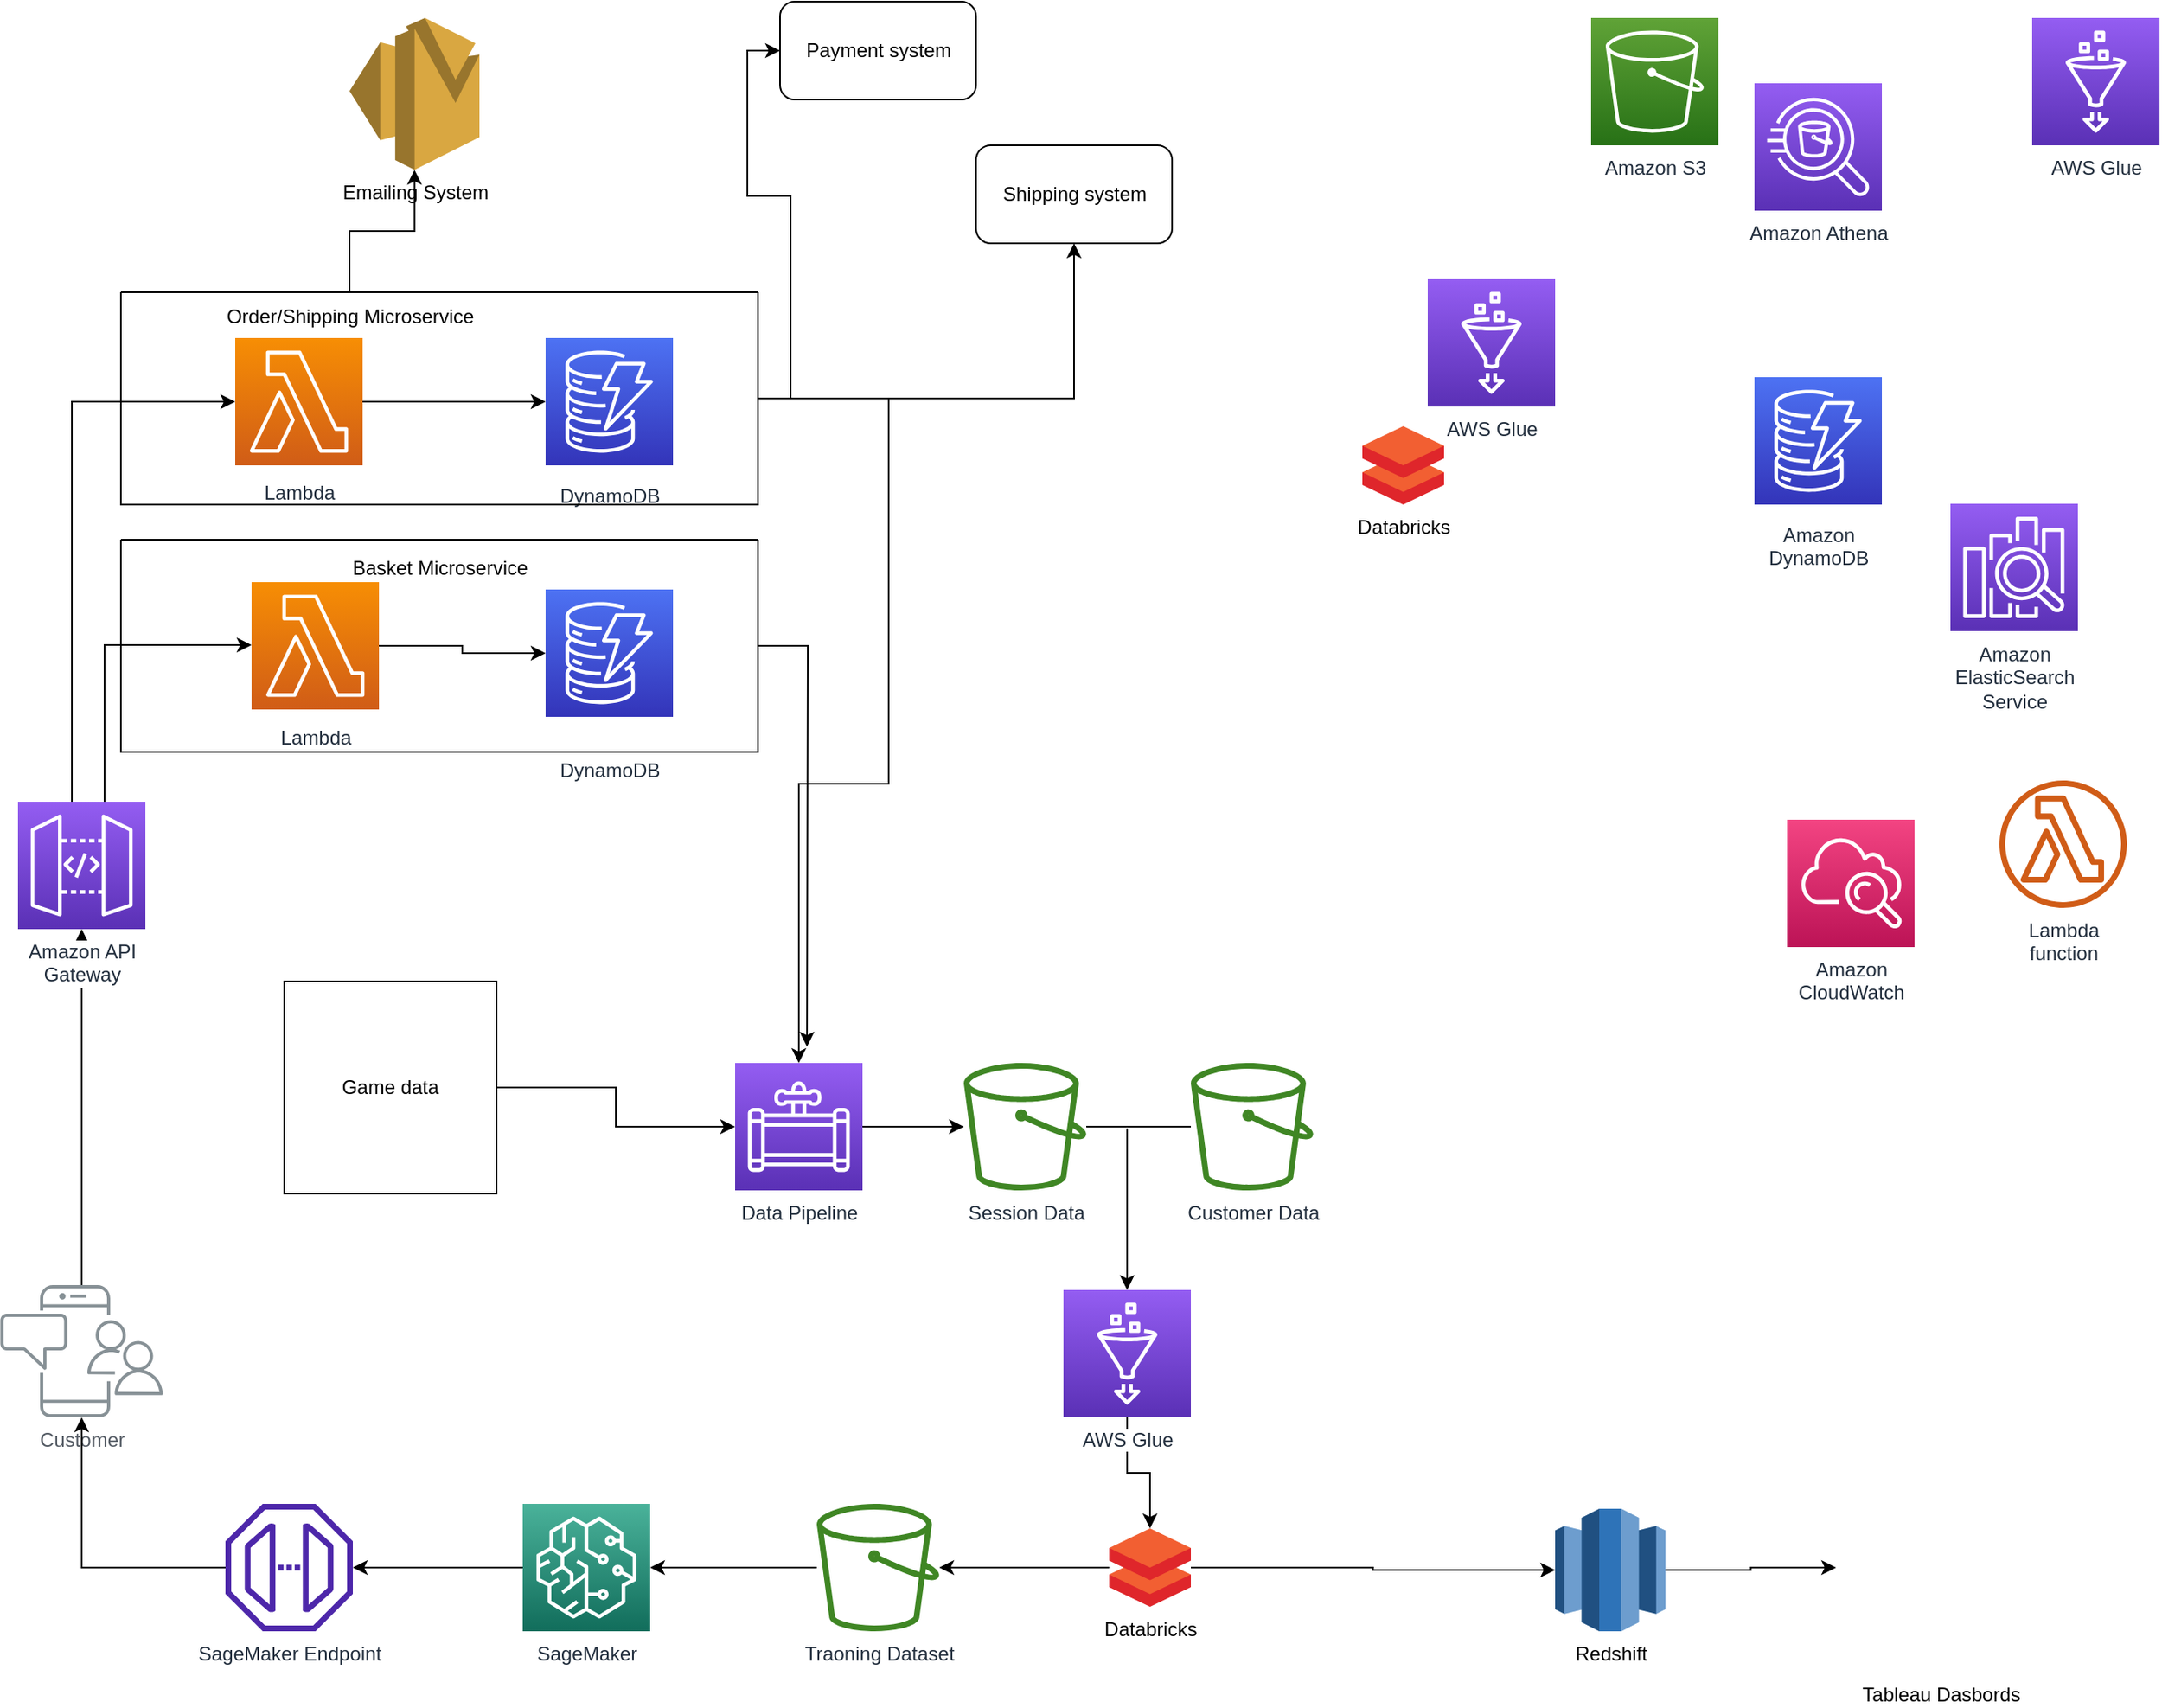 <mxfile version="20.2.8" type="github">
  <diagram id="Ht1M8jgEwFfnCIfOTk4-" name="Page-1">
    <mxGraphModel dx="1578" dy="818" grid="1" gridSize="10" guides="1" tooltips="1" connect="1" arrows="1" fold="1" page="1" pageScale="1" pageWidth="1654" pageHeight="1169" math="0" shadow="0">
      <root>
        <mxCell id="0" />
        <mxCell id="1" parent="0" />
        <mxCell id="upP_JpkpyjL7S7ulsonY-70" value="" style="edgeStyle=orthogonalEdgeStyle;rounded=0;orthogonalLoop=1;jettySize=auto;html=1;" edge="1" parent="1" source="UEzPUAAOIrF-is8g5C7q-110" target="UEzPUAAOIrF-is8g5C7q-114">
          <mxGeometry relative="1" as="geometry">
            <mxPoint x="116" y="725.5" as="targetPoint" />
          </mxGeometry>
        </mxCell>
        <mxCell id="UEzPUAAOIrF-is8g5C7q-110" value="Customer" style="outlineConnect=0;gradientColor=none;fontColor=#545B64;strokeColor=none;fillColor=#879196;dashed=0;verticalLabelPosition=bottom;verticalAlign=top;align=center;html=1;fontSize=12;fontStyle=0;aspect=fixed;shape=mxgraph.aws4.illustration_notification;pointerEvents=1;labelBackgroundColor=#ffffff;" parent="1" vertex="1">
          <mxGeometry x="66" y="816" width="100" height="81" as="geometry" />
        </mxCell>
        <mxCell id="upP_JpkpyjL7S7ulsonY-90" value="" style="edgeStyle=orthogonalEdgeStyle;rounded=0;orthogonalLoop=1;jettySize=auto;html=1;" edge="1" parent="1" source="UEzPUAAOIrF-is8g5C7q-114" target="upP_JpkpyjL7S7ulsonY-77">
          <mxGeometry relative="1" as="geometry">
            <mxPoint x="116" y="440" as="targetPoint" />
            <Array as="points">
              <mxPoint x="110" y="275" />
            </Array>
          </mxGeometry>
        </mxCell>
        <mxCell id="upP_JpkpyjL7S7ulsonY-92" value="" style="edgeStyle=orthogonalEdgeStyle;rounded=0;orthogonalLoop=1;jettySize=auto;html=1;" edge="1" parent="1" source="UEzPUAAOIrF-is8g5C7q-114" target="upP_JpkpyjL7S7ulsonY-76">
          <mxGeometry relative="1" as="geometry">
            <mxPoint x="116" y="431" as="targetPoint" />
            <Array as="points">
              <mxPoint x="130" y="424" />
            </Array>
          </mxGeometry>
        </mxCell>
        <mxCell id="UEzPUAAOIrF-is8g5C7q-114" value="Amazon API&lt;br&gt;Gateway&lt;br&gt;" style="outlineConnect=0;fontColor=#232F3E;gradientColor=#945DF2;gradientDirection=north;fillColor=#5A30B5;strokeColor=#ffffff;dashed=0;verticalLabelPosition=bottom;verticalAlign=top;align=center;html=1;fontSize=12;fontStyle=0;aspect=fixed;shape=mxgraph.aws4.resourceIcon;resIcon=mxgraph.aws4.api_gateway;labelBackgroundColor=#ffffff;" parent="1" vertex="1">
          <mxGeometry x="77" y="520" width="78" height="78" as="geometry" />
        </mxCell>
        <mxCell id="UEzPUAAOIrF-is8g5C7q-115" value="Lambda&lt;br&gt;function" style="outlineConnect=0;fontColor=#232F3E;gradientColor=none;fillColor=#D05C17;strokeColor=none;dashed=0;verticalLabelPosition=bottom;verticalAlign=top;align=center;html=1;fontSize=12;fontStyle=0;aspect=fixed;pointerEvents=1;shape=mxgraph.aws4.lambda_function;labelBackgroundColor=#ffffff;" parent="1" vertex="1">
          <mxGeometry x="1290" y="507" width="78" height="78" as="geometry" />
        </mxCell>
        <mxCell id="UEzPUAAOIrF-is8g5C7q-116" value="Amazon S3" style="outlineConnect=0;fontColor=#232F3E;gradientColor=#60A337;gradientDirection=north;fillColor=#277116;strokeColor=#ffffff;dashed=0;verticalLabelPosition=bottom;verticalAlign=top;align=center;html=1;fontSize=12;fontStyle=0;aspect=fixed;shape=mxgraph.aws4.resourceIcon;resIcon=mxgraph.aws4.s3;labelBackgroundColor=#ffffff;" parent="1" vertex="1">
          <mxGeometry x="1040.0" y="40" width="78" height="78" as="geometry" />
        </mxCell>
        <mxCell id="UEzPUAAOIrF-is8g5C7q-117" value="AWS Glue" style="outlineConnect=0;fontColor=#232F3E;gradientColor=#945DF2;gradientDirection=north;fillColor=#5A30B5;strokeColor=#ffffff;dashed=0;verticalLabelPosition=bottom;verticalAlign=top;align=center;html=1;fontSize=12;fontStyle=0;aspect=fixed;shape=mxgraph.aws4.resourceIcon;resIcon=mxgraph.aws4.glue;labelBackgroundColor=#ffffff;" parent="1" vertex="1">
          <mxGeometry x="1310.0" y="40" width="78" height="78" as="geometry" />
        </mxCell>
        <mxCell id="UEzPUAAOIrF-is8g5C7q-118" value="Amazon Athena" style="outlineConnect=0;fontColor=#232F3E;gradientColor=#945DF2;gradientDirection=north;fillColor=#5A30B5;strokeColor=#ffffff;dashed=0;verticalLabelPosition=bottom;verticalAlign=top;align=center;html=1;fontSize=12;fontStyle=0;aspect=fixed;shape=mxgraph.aws4.resourceIcon;resIcon=mxgraph.aws4.athena;labelBackgroundColor=#ffffff;" parent="1" vertex="1">
          <mxGeometry x="1140" y="80" width="78" height="78" as="geometry" />
        </mxCell>
        <mxCell id="UEzPUAAOIrF-is8g5C7q-119" value="Amazon&lt;br&gt;DynamoDB&lt;br&gt;" style="outlineConnect=0;fontColor=#232F3E;gradientColor=#4D72F3;gradientDirection=north;fillColor=#3334B9;strokeColor=#ffffff;dashed=0;verticalLabelPosition=bottom;verticalAlign=top;align=center;html=1;fontSize=12;fontStyle=0;aspect=fixed;shape=mxgraph.aws4.resourceIcon;resIcon=mxgraph.aws4.dynamodb;labelBackgroundColor=#ffffff;spacingTop=5;" parent="1" vertex="1">
          <mxGeometry x="1140.0" y="260" width="78" height="78" as="geometry" />
        </mxCell>
        <mxCell id="UEzPUAAOIrF-is8g5C7q-120" value="Amazon&lt;br&gt;ElasticSearch&lt;br&gt;Service&lt;br&gt;" style="outlineConnect=0;fontColor=#232F3E;gradientColor=#945DF2;gradientDirection=north;fillColor=#5A30B5;strokeColor=#ffffff;dashed=0;verticalLabelPosition=bottom;verticalAlign=top;align=center;html=1;fontSize=12;fontStyle=0;aspect=fixed;shape=mxgraph.aws4.resourceIcon;resIcon=mxgraph.aws4.elasticsearch_service;labelBackgroundColor=#ffffff;" parent="1" vertex="1">
          <mxGeometry x="1260.0" y="337.5" width="78" height="78" as="geometry" />
        </mxCell>
        <mxCell id="UEzPUAAOIrF-is8g5C7q-121" value="Amazon&lt;br&gt;CloudWatch&lt;br&gt;" style="outlineConnect=0;fontColor=#232F3E;gradientColor=#F34482;gradientDirection=north;fillColor=#BC1356;strokeColor=#ffffff;dashed=0;verticalLabelPosition=bottom;verticalAlign=top;align=center;html=1;fontSize=12;fontStyle=0;aspect=fixed;shape=mxgraph.aws4.resourceIcon;resIcon=mxgraph.aws4.cloudwatch;labelBackgroundColor=#ffffff;" parent="1" vertex="1">
          <mxGeometry x="1160.0" y="531" width="78" height="78" as="geometry" />
        </mxCell>
        <mxCell id="upP_JpkpyjL7S7ulsonY-38" value="" style="edgeStyle=orthogonalEdgeStyle;rounded=0;orthogonalLoop=1;jettySize=auto;html=1;" edge="1" parent="1" source="upP_JpkpyjL7S7ulsonY-2" target="upP_JpkpyjL7S7ulsonY-6">
          <mxGeometry relative="1" as="geometry" />
        </mxCell>
        <mxCell id="upP_JpkpyjL7S7ulsonY-2" value="SageMaker" style="sketch=0;points=[[0,0,0],[0.25,0,0],[0.5,0,0],[0.75,0,0],[1,0,0],[0,1,0],[0.25,1,0],[0.5,1,0],[0.75,1,0],[1,1,0],[0,0.25,0],[0,0.5,0],[0,0.75,0],[1,0.25,0],[1,0.5,0],[1,0.75,0]];outlineConnect=0;fontColor=#232F3E;gradientColor=#4AB29A;gradientDirection=north;fillColor=#116D5B;strokeColor=#ffffff;dashed=0;verticalLabelPosition=bottom;verticalAlign=top;align=center;html=1;fontSize=12;fontStyle=0;aspect=fixed;shape=mxgraph.aws4.resourceIcon;resIcon=mxgraph.aws4.sagemaker;" vertex="1" parent="1">
          <mxGeometry x="386" y="950" width="78" height="78" as="geometry" />
        </mxCell>
        <mxCell id="upP_JpkpyjL7S7ulsonY-6" value="SageMaker Endpoint" style="sketch=0;outlineConnect=0;fontColor=#232F3E;gradientColor=none;fillColor=#4D27AA;strokeColor=none;dashed=0;verticalLabelPosition=bottom;verticalAlign=top;align=center;html=1;fontSize=12;fontStyle=0;aspect=fixed;pointerEvents=1;shape=mxgraph.aws4.endpoint;" vertex="1" parent="1">
          <mxGeometry x="204" y="950" width="78" height="78" as="geometry" />
        </mxCell>
        <mxCell id="upP_JpkpyjL7S7ulsonY-11" value="Session Data" style="sketch=0;outlineConnect=0;fontColor=#232F3E;gradientColor=none;fillColor=#3F8624;strokeColor=none;dashed=0;verticalLabelPosition=bottom;verticalAlign=top;align=center;html=1;fontSize=12;fontStyle=0;aspect=fixed;pointerEvents=1;shape=mxgraph.aws4.bucket;" vertex="1" parent="1">
          <mxGeometry x="656" y="680" width="75" height="78" as="geometry" />
        </mxCell>
        <mxCell id="upP_JpkpyjL7S7ulsonY-12" value="Customer Data" style="sketch=0;outlineConnect=0;fontColor=#232F3E;gradientColor=none;fillColor=#3F8624;strokeColor=none;dashed=0;verticalLabelPosition=bottom;verticalAlign=top;align=center;html=1;fontSize=12;fontStyle=0;aspect=fixed;pointerEvents=1;shape=mxgraph.aws4.bucket;" vertex="1" parent="1">
          <mxGeometry x="795" y="680" width="75" height="78" as="geometry" />
        </mxCell>
        <mxCell id="upP_JpkpyjL7S7ulsonY-32" value="" style="edgeStyle=orthogonalEdgeStyle;rounded=0;orthogonalLoop=1;jettySize=auto;html=1;" edge="1" parent="1" source="upP_JpkpyjL7S7ulsonY-14" target="upP_JpkpyjL7S7ulsonY-26">
          <mxGeometry relative="1" as="geometry" />
        </mxCell>
        <mxCell id="upP_JpkpyjL7S7ulsonY-14" value="AWS Glue" style="outlineConnect=0;fontColor=#232F3E;gradientColor=#945DF2;gradientDirection=north;fillColor=#5A30B5;strokeColor=#ffffff;dashed=0;verticalLabelPosition=bottom;verticalAlign=top;align=center;html=1;fontSize=12;fontStyle=0;aspect=fixed;shape=mxgraph.aws4.resourceIcon;resIcon=mxgraph.aws4.glue;labelBackgroundColor=#ffffff;" vertex="1" parent="1">
          <mxGeometry x="717.0" y="819" width="78" height="78" as="geometry" />
        </mxCell>
        <mxCell id="upP_JpkpyjL7S7ulsonY-17" value="Databricks" style="sketch=0;aspect=fixed;html=1;points=[];align=center;image;fontSize=12;image=img/lib/mscae/Databricks.svg;" vertex="1" parent="1">
          <mxGeometry x="900" y="290" width="50" height="48" as="geometry" />
        </mxCell>
        <mxCell id="upP_JpkpyjL7S7ulsonY-37" value="" style="edgeStyle=orthogonalEdgeStyle;rounded=0;orthogonalLoop=1;jettySize=auto;html=1;" edge="1" parent="1" source="upP_JpkpyjL7S7ulsonY-18" target="upP_JpkpyjL7S7ulsonY-2">
          <mxGeometry relative="1" as="geometry" />
        </mxCell>
        <mxCell id="upP_JpkpyjL7S7ulsonY-18" value="Traoning Dataset" style="sketch=0;outlineConnect=0;fontColor=#232F3E;gradientColor=none;fillColor=#3F8624;strokeColor=none;dashed=0;verticalLabelPosition=bottom;verticalAlign=top;align=center;html=1;fontSize=12;fontStyle=0;aspect=fixed;pointerEvents=1;shape=mxgraph.aws4.bucket;" vertex="1" parent="1">
          <mxGeometry x="566" y="950" width="75" height="78" as="geometry" />
        </mxCell>
        <mxCell id="upP_JpkpyjL7S7ulsonY-36" value="" style="edgeStyle=orthogonalEdgeStyle;rounded=0;orthogonalLoop=1;jettySize=auto;html=1;" edge="1" parent="1" source="upP_JpkpyjL7S7ulsonY-20" target="upP_JpkpyjL7S7ulsonY-11">
          <mxGeometry relative="1" as="geometry" />
        </mxCell>
        <mxCell id="upP_JpkpyjL7S7ulsonY-20" value="Data Pipeline" style="sketch=0;points=[[0,0,0],[0.25,0,0],[0.5,0,0],[0.75,0,0],[1,0,0],[0,1,0],[0.25,1,0],[0.5,1,0],[0.75,1,0],[1,1,0],[0,0.25,0],[0,0.5,0],[0,0.75,0],[1,0.25,0],[1,0.5,0],[1,0.75,0]];outlineConnect=0;fontColor=#232F3E;gradientColor=#945DF2;gradientDirection=north;fillColor=#5A30B5;strokeColor=#ffffff;dashed=0;verticalLabelPosition=bottom;verticalAlign=top;align=center;html=1;fontSize=12;fontStyle=0;aspect=fixed;shape=mxgraph.aws4.resourceIcon;resIcon=mxgraph.aws4.data_pipeline;" vertex="1" parent="1">
          <mxGeometry x="516" y="680" width="78" height="78" as="geometry" />
        </mxCell>
        <mxCell id="upP_JpkpyjL7S7ulsonY-33" value="" style="edgeStyle=none;rounded=0;orthogonalLoop=1;jettySize=auto;html=1;" edge="1" parent="1" source="upP_JpkpyjL7S7ulsonY-26" target="upP_JpkpyjL7S7ulsonY-18">
          <mxGeometry relative="1" as="geometry" />
        </mxCell>
        <mxCell id="upP_JpkpyjL7S7ulsonY-65" value="" style="edgeStyle=orthogonalEdgeStyle;rounded=0;orthogonalLoop=1;jettySize=auto;html=1;" edge="1" parent="1" source="upP_JpkpyjL7S7ulsonY-26" target="upP_JpkpyjL7S7ulsonY-63">
          <mxGeometry relative="1" as="geometry">
            <mxPoint x="860" y="989" as="targetPoint" />
          </mxGeometry>
        </mxCell>
        <mxCell id="upP_JpkpyjL7S7ulsonY-26" value="Databricks" style="sketch=0;aspect=fixed;html=1;points=[];align=center;image;fontSize=12;image=img/lib/mscae/Databricks.svg;" vertex="1" parent="1">
          <mxGeometry x="745" y="965" width="50" height="48" as="geometry" />
        </mxCell>
        <mxCell id="upP_JpkpyjL7S7ulsonY-27" value="" style="endArrow=none;html=1;rounded=0;" edge="1" parent="1" source="upP_JpkpyjL7S7ulsonY-11" target="upP_JpkpyjL7S7ulsonY-12">
          <mxGeometry width="50" height="50" relative="1" as="geometry">
            <mxPoint x="696" y="810" as="sourcePoint" />
            <mxPoint x="836" y="810" as="targetPoint" />
          </mxGeometry>
        </mxCell>
        <mxCell id="upP_JpkpyjL7S7ulsonY-28" value="" style="endArrow=classic;html=1;rounded=0;" edge="1" parent="1" target="upP_JpkpyjL7S7ulsonY-14">
          <mxGeometry width="50" height="50" relative="1" as="geometry">
            <mxPoint x="756" y="720" as="sourcePoint" />
            <mxPoint x="596" y="860" as="targetPoint" />
          </mxGeometry>
        </mxCell>
        <mxCell id="upP_JpkpyjL7S7ulsonY-39" value="" style="endArrow=classic;html=1;rounded=0;" edge="1" parent="1" source="upP_JpkpyjL7S7ulsonY-6" target="UEzPUAAOIrF-is8g5C7q-110">
          <mxGeometry width="50" height="50" relative="1" as="geometry">
            <mxPoint x="336" y="990" as="sourcePoint" />
            <mxPoint x="386" y="940" as="targetPoint" />
            <Array as="points">
              <mxPoint x="116" y="989" />
            </Array>
          </mxGeometry>
        </mxCell>
        <mxCell id="upP_JpkpyjL7S7ulsonY-119" value="" style="edgeStyle=orthogonalEdgeStyle;rounded=0;orthogonalLoop=1;jettySize=auto;html=1;fontColor=#000000;" edge="1" parent="1" source="upP_JpkpyjL7S7ulsonY-63" target="upP_JpkpyjL7S7ulsonY-118">
          <mxGeometry relative="1" as="geometry" />
        </mxCell>
        <mxCell id="upP_JpkpyjL7S7ulsonY-63" value="Redshift" style="outlineConnect=0;dashed=0;verticalLabelPosition=bottom;verticalAlign=top;align=center;html=1;shape=mxgraph.aws3.redshift;fillColor=#2E73B8;gradientColor=none;" vertex="1" parent="1">
          <mxGeometry x="1018" y="953" width="67.5" height="75" as="geometry" />
        </mxCell>
        <mxCell id="upP_JpkpyjL7S7ulsonY-83" value="" style="edgeStyle=orthogonalEdgeStyle;rounded=0;orthogonalLoop=1;jettySize=auto;html=1;" edge="1" parent="1" source="upP_JpkpyjL7S7ulsonY-76" target="upP_JpkpyjL7S7ulsonY-79">
          <mxGeometry relative="1" as="geometry" />
        </mxCell>
        <mxCell id="upP_JpkpyjL7S7ulsonY-76" value="Lambda" style="outlineConnect=0;fontColor=#232F3E;gradientColor=#F78E04;gradientDirection=north;fillColor=#D05C17;strokeColor=#ffffff;dashed=0;verticalLabelPosition=bottom;verticalAlign=top;align=center;html=1;fontSize=12;fontStyle=0;aspect=fixed;shape=mxgraph.aws4.resourceIcon;resIcon=mxgraph.aws4.lambda;labelBackgroundColor=#ffffff;spacingTop=3;" vertex="1" parent="1">
          <mxGeometry x="220" y="385.5" width="78" height="78" as="geometry" />
        </mxCell>
        <mxCell id="upP_JpkpyjL7S7ulsonY-82" value="" style="edgeStyle=orthogonalEdgeStyle;rounded=0;orthogonalLoop=1;jettySize=auto;html=1;" edge="1" parent="1" source="upP_JpkpyjL7S7ulsonY-77" target="upP_JpkpyjL7S7ulsonY-80">
          <mxGeometry relative="1" as="geometry" />
        </mxCell>
        <mxCell id="upP_JpkpyjL7S7ulsonY-77" value="Lambda" style="outlineConnect=0;fontColor=#232F3E;gradientColor=#F78E04;gradientDirection=north;fillColor=#D05C17;strokeColor=#ffffff;dashed=0;verticalLabelPosition=bottom;verticalAlign=top;align=center;html=1;fontSize=12;fontStyle=0;aspect=fixed;shape=mxgraph.aws4.resourceIcon;resIcon=mxgraph.aws4.lambda;labelBackgroundColor=#ffffff;spacingTop=3;" vertex="1" parent="1">
          <mxGeometry x="210" y="236" width="78" height="78" as="geometry" />
        </mxCell>
        <mxCell id="upP_JpkpyjL7S7ulsonY-79" value="&#xa;&lt;span style=&quot;color: rgb(35, 47, 62); font-family: Helvetica; font-size: 12px; font-style: normal; font-variant-ligatures: normal; font-variant-caps: normal; font-weight: 400; letter-spacing: normal; orphans: 2; text-align: center; text-indent: 0px; text-transform: none; widows: 2; word-spacing: 0px; -webkit-text-stroke-width: 0px; background-color: rgb(255, 255, 255); text-decoration-thickness: initial; text-decoration-style: initial; text-decoration-color: initial; float: none; display: inline !important;&quot;&gt;DynamoDB&lt;/span&gt;&#xa;&#xa;" style="outlineConnect=0;fontColor=#232F3E;gradientColor=#4D72F3;gradientDirection=north;fillColor=#3334B9;strokeColor=#ffffff;dashed=0;verticalLabelPosition=bottom;verticalAlign=top;align=center;html=1;fontSize=12;fontStyle=0;aspect=fixed;shape=mxgraph.aws4.resourceIcon;resIcon=mxgraph.aws4.dynamodb;labelBackgroundColor=#ffffff;spacingTop=5;" vertex="1" parent="1">
          <mxGeometry x="400.0" y="390" width="78" height="78" as="geometry" />
        </mxCell>
        <mxCell id="upP_JpkpyjL7S7ulsonY-80" value="DynamoDB" style="outlineConnect=0;fontColor=#232F3E;gradientColor=#4D72F3;gradientDirection=north;fillColor=#3334B9;strokeColor=#ffffff;dashed=0;verticalLabelPosition=bottom;verticalAlign=top;align=center;html=1;fontSize=12;fontStyle=0;aspect=fixed;shape=mxgraph.aws4.resourceIcon;resIcon=mxgraph.aws4.dynamodb;labelBackgroundColor=#ffffff;spacingTop=5;" vertex="1" parent="1">
          <mxGeometry x="400.0" y="236" width="78" height="78" as="geometry" />
        </mxCell>
        <mxCell id="upP_JpkpyjL7S7ulsonY-102" value="" style="edgeStyle=orthogonalEdgeStyle;rounded=0;orthogonalLoop=1;jettySize=auto;html=1;fontColor=#000000;entryX=0;entryY=0.5;entryDx=0;entryDy=0;" edge="1" parent="1" source="upP_JpkpyjL7S7ulsonY-93" target="upP_JpkpyjL7S7ulsonY-97">
          <mxGeometry relative="1" as="geometry">
            <mxPoint x="335" y="63" as="targetPoint" />
          </mxGeometry>
        </mxCell>
        <mxCell id="upP_JpkpyjL7S7ulsonY-104" value="" style="edgeStyle=orthogonalEdgeStyle;rounded=0;orthogonalLoop=1;jettySize=auto;html=1;fontColor=#000000;entryX=0.5;entryY=1;entryDx=0;entryDy=0;" edge="1" parent="1" source="upP_JpkpyjL7S7ulsonY-93" target="upP_JpkpyjL7S7ulsonY-98">
          <mxGeometry relative="1" as="geometry">
            <mxPoint x="805" y="273" as="targetPoint" />
          </mxGeometry>
        </mxCell>
        <mxCell id="upP_JpkpyjL7S7ulsonY-110" value="" style="edgeStyle=orthogonalEdgeStyle;rounded=0;orthogonalLoop=1;jettySize=auto;html=1;fontColor=#000000;entryX=0.5;entryY=0;entryDx=0;entryDy=0;entryPerimeter=0;" edge="1" parent="1" source="upP_JpkpyjL7S7ulsonY-93" target="upP_JpkpyjL7S7ulsonY-20">
          <mxGeometry relative="1" as="geometry">
            <mxPoint x="805" y="273" as="targetPoint" />
            <Array as="points">
              <mxPoint x="610" y="273" />
              <mxPoint x="610" y="509" />
              <mxPoint x="555" y="509" />
            </Array>
          </mxGeometry>
        </mxCell>
        <mxCell id="upP_JpkpyjL7S7ulsonY-93" value="" style="swimlane;startSize=0;" vertex="1" parent="1">
          <mxGeometry x="140" y="208" width="390" height="130" as="geometry" />
        </mxCell>
        <mxCell id="upP_JpkpyjL7S7ulsonY-88" value="Order/Shipping Microservice" style="text;html=1;align=center;verticalAlign=middle;resizable=0;points=[];autosize=1;strokeColor=none;fillColor=none;" vertex="1" parent="upP_JpkpyjL7S7ulsonY-93">
          <mxGeometry x="55" width="170" height="30" as="geometry" />
        </mxCell>
        <mxCell id="upP_JpkpyjL7S7ulsonY-114" value="" style="edgeStyle=orthogonalEdgeStyle;rounded=0;orthogonalLoop=1;jettySize=auto;html=1;fontColor=#000000;" edge="1" parent="1" source="upP_JpkpyjL7S7ulsonY-95">
          <mxGeometry relative="1" as="geometry">
            <mxPoint x="560" y="670" as="targetPoint" />
          </mxGeometry>
        </mxCell>
        <mxCell id="upP_JpkpyjL7S7ulsonY-95" value="" style="swimlane;startSize=0;" vertex="1" parent="1">
          <mxGeometry x="140" y="359.5" width="390" height="130" as="geometry" />
        </mxCell>
        <mxCell id="upP_JpkpyjL7S7ulsonY-85" value="Basket Microservice" style="text;html=1;align=center;verticalAlign=middle;resizable=0;points=[];autosize=1;strokeColor=none;fillColor=none;" vertex="1" parent="upP_JpkpyjL7S7ulsonY-95">
          <mxGeometry x="130" y="2" width="130" height="30" as="geometry" />
        </mxCell>
        <mxCell id="upP_JpkpyjL7S7ulsonY-97" value="Payment system" style="rounded=1;whiteSpace=wrap;html=1;fontColor=#000000;labelBackgroundColor=none;labelBorderColor=none;" vertex="1" parent="1">
          <mxGeometry x="543.5" y="30" width="120" height="60" as="geometry" />
        </mxCell>
        <mxCell id="upP_JpkpyjL7S7ulsonY-98" value="Shipping system" style="rounded=1;whiteSpace=wrap;html=1;fontColor=#000000;labelBackgroundColor=none;labelBorderColor=none;" vertex="1" parent="1">
          <mxGeometry x="663.5" y="118" width="120" height="60" as="geometry" />
        </mxCell>
        <mxCell id="upP_JpkpyjL7S7ulsonY-106" value="Emailing System" style="outlineConnect=0;dashed=0;verticalLabelPosition=bottom;verticalAlign=top;align=center;html=1;shape=mxgraph.aws3.ses;fillColor=#D9A741;gradientColor=none;labelBackgroundColor=none;labelBorderColor=none;fontColor=#000000;" vertex="1" parent="1">
          <mxGeometry x="280" y="40" width="79.5" height="93" as="geometry" />
        </mxCell>
        <mxCell id="upP_JpkpyjL7S7ulsonY-107" value="" style="edgeStyle=orthogonalEdgeStyle;rounded=0;orthogonalLoop=1;jettySize=auto;html=1;fontColor=#000000;" edge="1" parent="1" source="upP_JpkpyjL7S7ulsonY-88" target="upP_JpkpyjL7S7ulsonY-106">
          <mxGeometry relative="1" as="geometry" />
        </mxCell>
        <mxCell id="upP_JpkpyjL7S7ulsonY-108" value="AWS Glue" style="outlineConnect=0;fontColor=#232F3E;gradientColor=#945DF2;gradientDirection=north;fillColor=#5A30B5;strokeColor=#ffffff;dashed=0;verticalLabelPosition=bottom;verticalAlign=top;align=center;html=1;fontSize=12;fontStyle=0;aspect=fixed;shape=mxgraph.aws4.resourceIcon;resIcon=mxgraph.aws4.glue;labelBackgroundColor=#ffffff;" vertex="1" parent="1">
          <mxGeometry x="940.0" y="200" width="78" height="78" as="geometry" />
        </mxCell>
        <mxCell id="upP_JpkpyjL7S7ulsonY-117" value="" style="edgeStyle=orthogonalEdgeStyle;rounded=0;orthogonalLoop=1;jettySize=auto;html=1;fontColor=#000000;entryX=0;entryY=0.5;entryDx=0;entryDy=0;entryPerimeter=0;" edge="1" parent="1" source="upP_JpkpyjL7S7ulsonY-115" target="upP_JpkpyjL7S7ulsonY-20">
          <mxGeometry relative="1" as="geometry">
            <mxPoint x="560" y="680" as="targetPoint" />
          </mxGeometry>
        </mxCell>
        <mxCell id="upP_JpkpyjL7S7ulsonY-115" value="Game data" style="whiteSpace=wrap;html=1;aspect=fixed;labelBackgroundColor=none;labelBorderColor=none;fontColor=#000000;" vertex="1" parent="1">
          <mxGeometry x="240" y="630" width="130" height="130" as="geometry" />
        </mxCell>
        <mxCell id="upP_JpkpyjL7S7ulsonY-118" value="Tableau Dasbords&lt;br&gt;" style="shape=image;html=1;verticalAlign=top;verticalLabelPosition=bottom;labelBackgroundColor=#ffffff;imageAspect=0;aspect=fixed;image=https://cdn1.iconfinder.com/data/icons/ionicons-fill-vol-2/512/logo-tableau-128.png;labelBorderColor=none;fontColor=#000000;" vertex="1" parent="1">
          <mxGeometry x="1190" y="925" width="128" height="128" as="geometry" />
        </mxCell>
      </root>
    </mxGraphModel>
  </diagram>
</mxfile>
